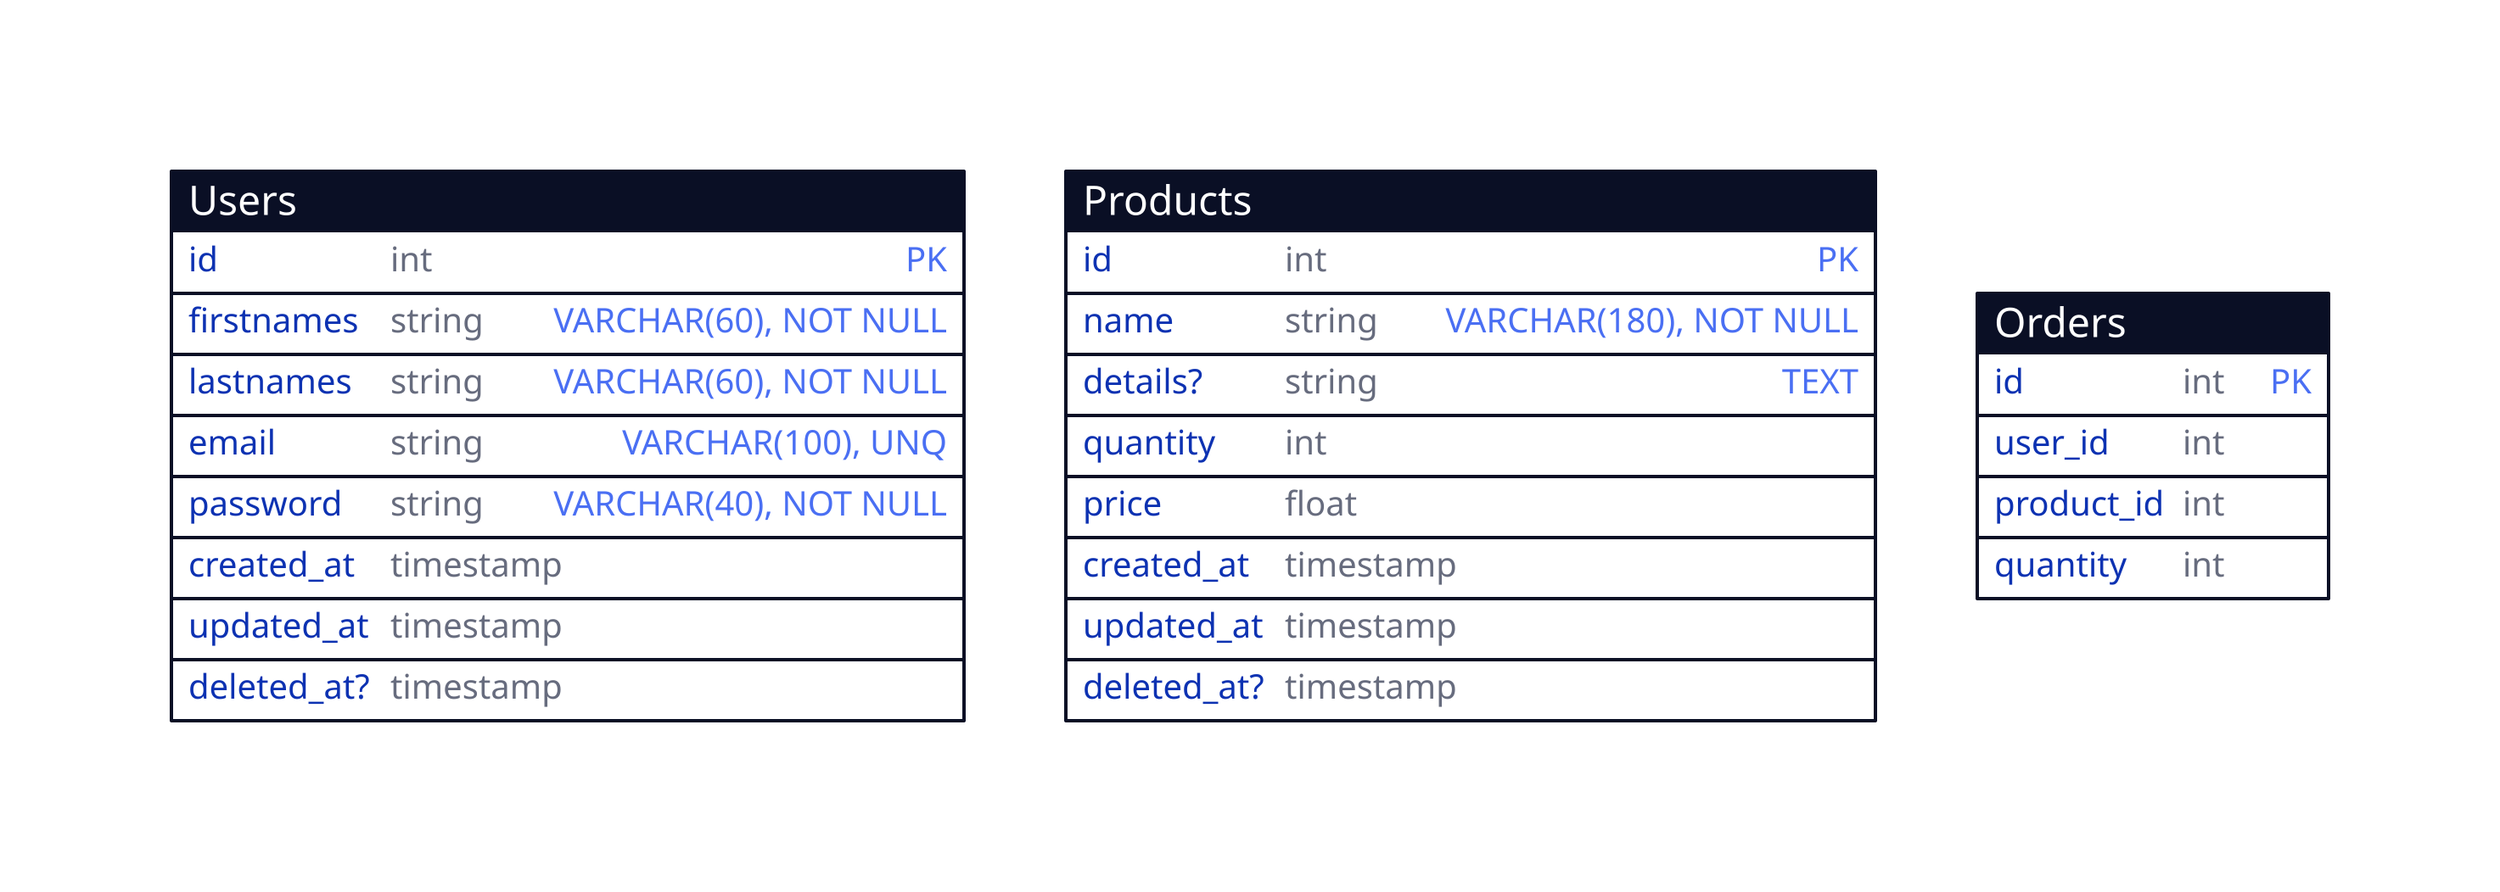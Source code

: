 users: {
  label: Users
  shape: sql_table
  id: int {constraint: primary_key}
  firstnames: string {constraint: [VARCHAR(60); NOT NULL]}
  lastnames: string {constraint: [VARCHAR(60); NOT NULL]}
  email: string {constraint: [VARCHAR(100); unique]}
  password: string {constraint: [VARCHAR(40); NOT NULL]}

  created_at: timestamp
  updated_at: timestamp
  deleted_at?: timestamp
}

products: {
  label: Products
  shape: sql_table
  id: int {constraint: primary_key}
  name: string {constraint: [VARCHAR(180); NOT NULL]}
  details?: string {constraint: TEXT}
  quantity: int
  price: float

  created_at: timestamp
  updated_at: timestamp
  deleted_at?: timestamp
}

orders: {
  label: Orders
  shape: sql_table
  id: int {constraint: primary_key}
  user_id: int
  product_id: int
  quantity: int
}
